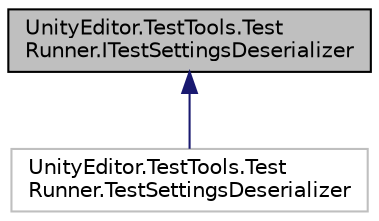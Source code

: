 digraph "UnityEditor.TestTools.TestRunner.ITestSettingsDeserializer"
{
 // LATEX_PDF_SIZE
  edge [fontname="Helvetica",fontsize="10",labelfontname="Helvetica",labelfontsize="10"];
  node [fontname="Helvetica",fontsize="10",shape=record];
  Node1 [label="UnityEditor.TestTools.Test\lRunner.ITestSettingsDeserializer",height=0.2,width=0.4,color="black", fillcolor="grey75", style="filled", fontcolor="black",tooltip=" "];
  Node1 -> Node2 [dir="back",color="midnightblue",fontsize="10",style="solid",fontname="Helvetica"];
  Node2 [label="UnityEditor.TestTools.Test\lRunner.TestSettingsDeserializer",height=0.2,width=0.4,color="grey75", fillcolor="white", style="filled",tooltip="Handles deserialization of TestSettings from a provided json file path."];
}

